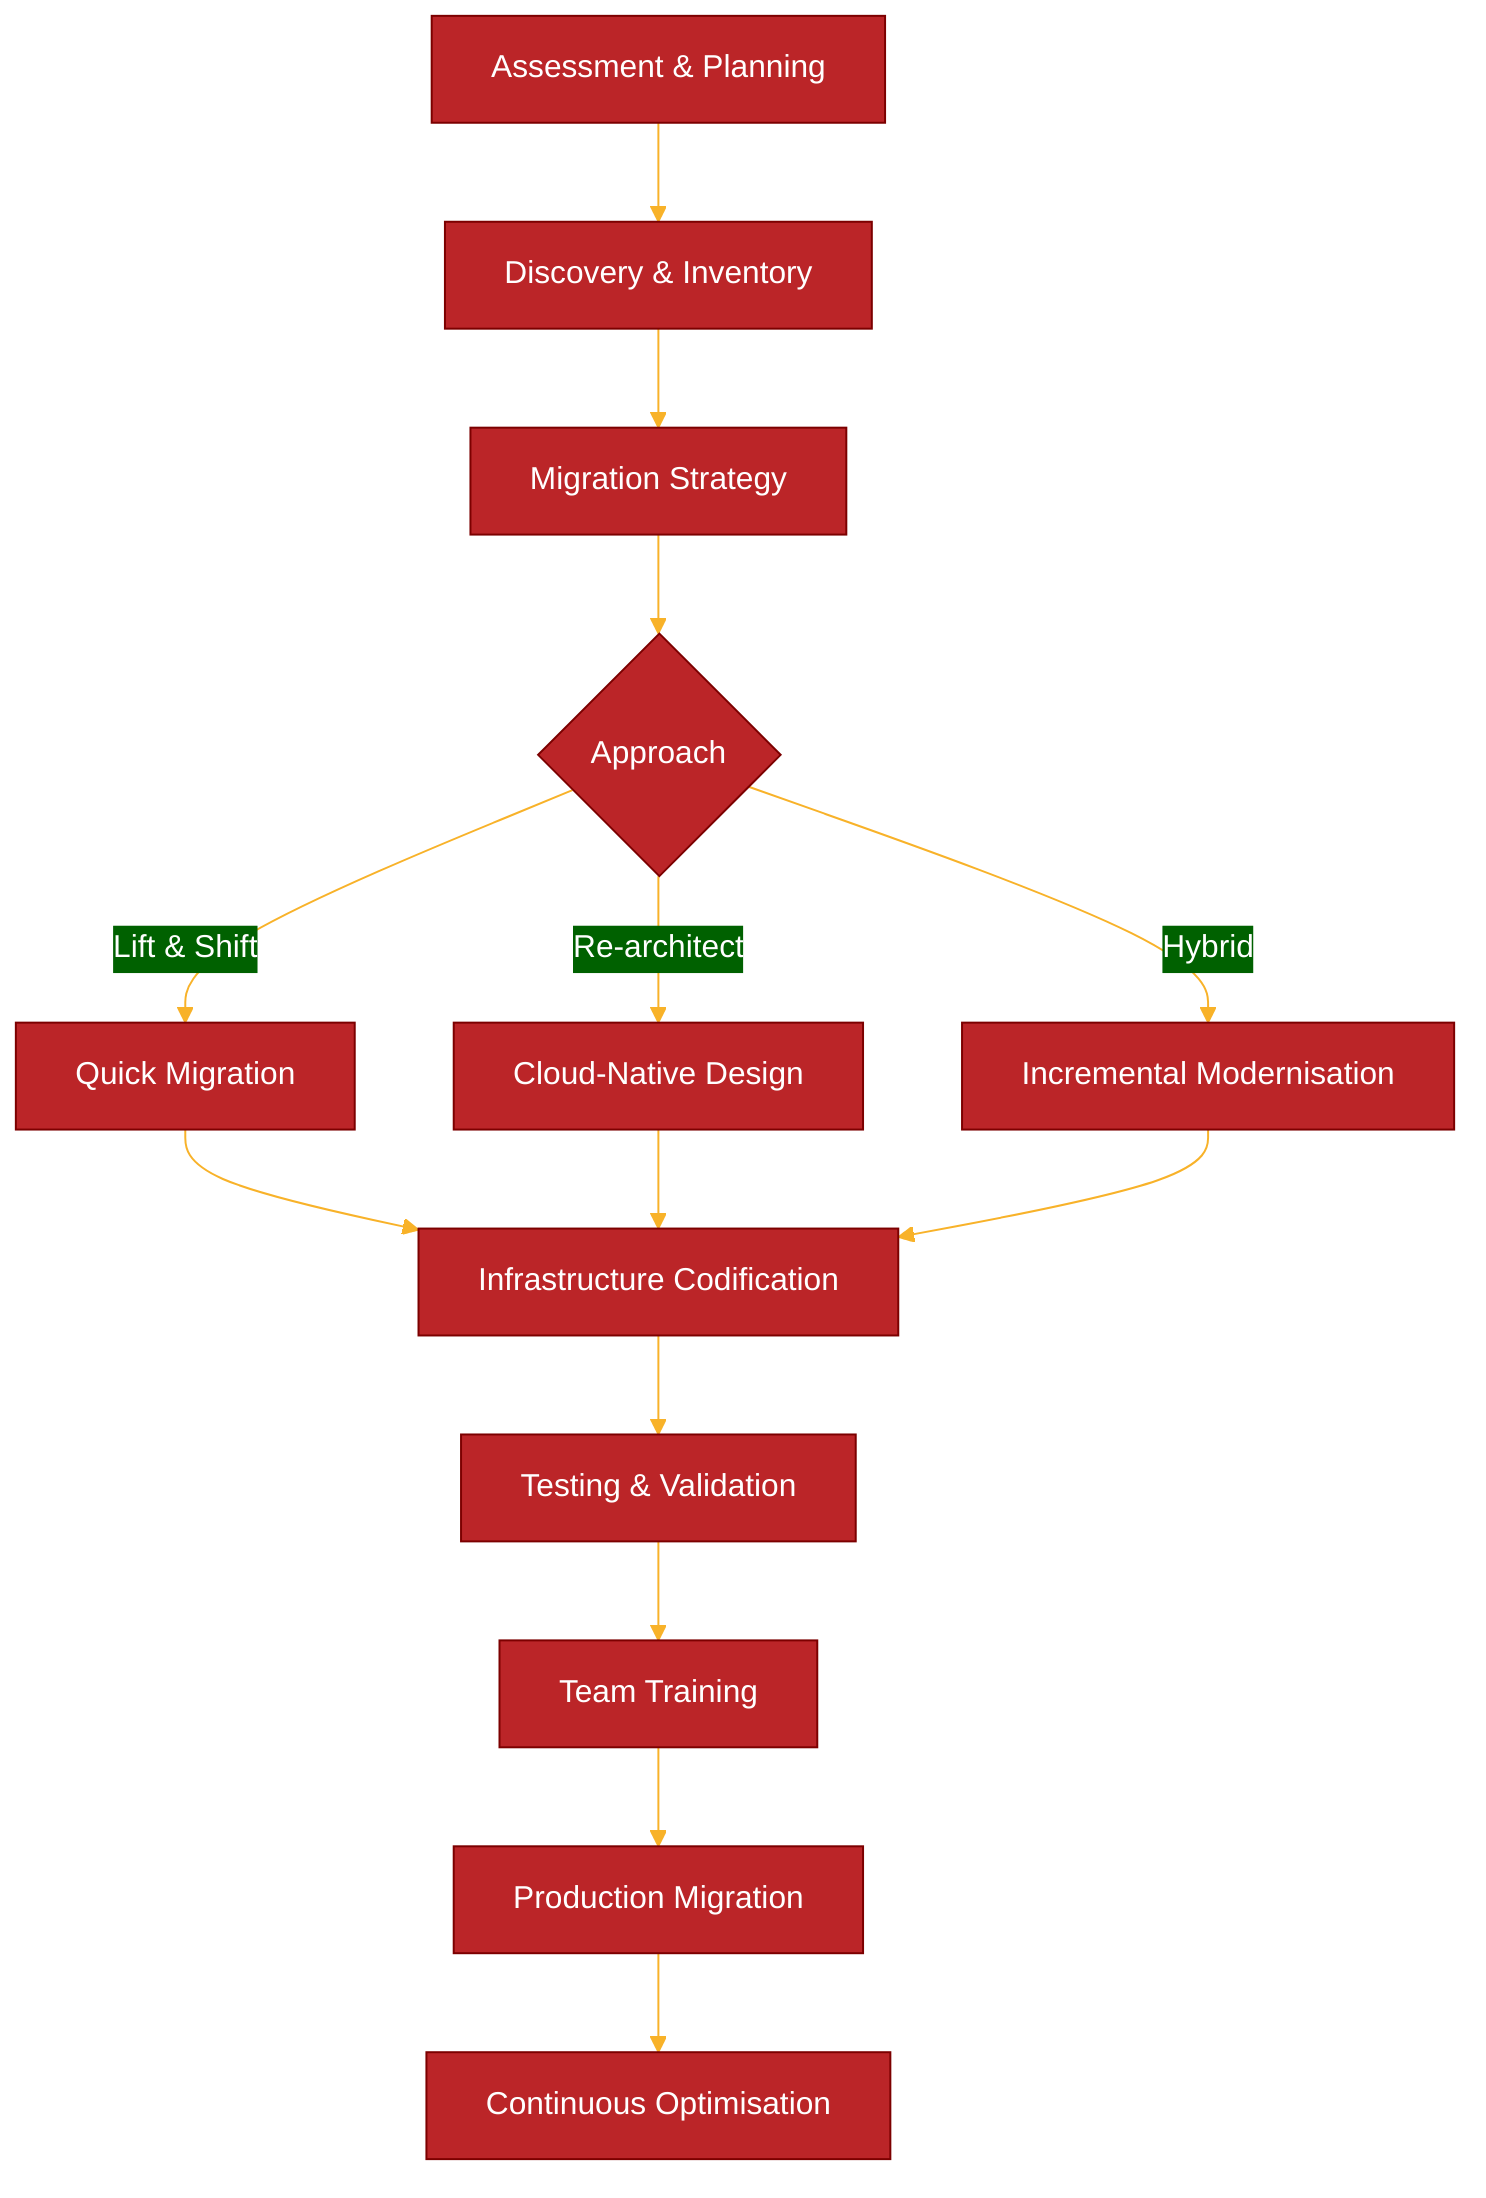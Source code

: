 ---
config:
  theme: 'base'
  themeVariables:
    primaryColor: '#BB2528'
    primaryTextColor: '#fff'
    primaryBorderColor: '#7C0000'
    lineColor: '#F8B229'
    secondaryColor: '#006100'
    tertiaryColor: '#fff'
---
graph TB
    A[Assessment & Planning] --> B[Discovery & Inventory]
    B --> C[Migration Strategy]
    C --> D{Approach}
    D -->|Lift & Shift| E[Quick Migration]
    D -->|Re-architect| F[Cloud-Native Design]
    D -->|Hybrid| G[Incremental Modernisation]
    E --> H[Infrastructure Codification]
    F --> H
    G --> H
    H --> I[Testing & Validation]
    I --> J[Team Training]
    J --> K[Production Migration]
    K --> L[Continuous Optimisation]